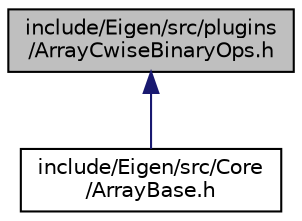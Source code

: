 digraph "include/Eigen/src/plugins/ArrayCwiseBinaryOps.h"
{
  edge [fontname="Helvetica",fontsize="10",labelfontname="Helvetica",labelfontsize="10"];
  node [fontname="Helvetica",fontsize="10",shape=record];
  Node1 [label="include/Eigen/src/plugins\l/ArrayCwiseBinaryOps.h",height=0.2,width=0.4,color="black", fillcolor="grey75", style="filled" fontcolor="black"];
  Node1 -> Node2 [dir="back",color="midnightblue",fontsize="10",style="solid",fontname="Helvetica"];
  Node2 [label="include/Eigen/src/Core\l/ArrayBase.h",height=0.2,width=0.4,color="black", fillcolor="white", style="filled",URL="$ArrayBase_8h.html"];
}

